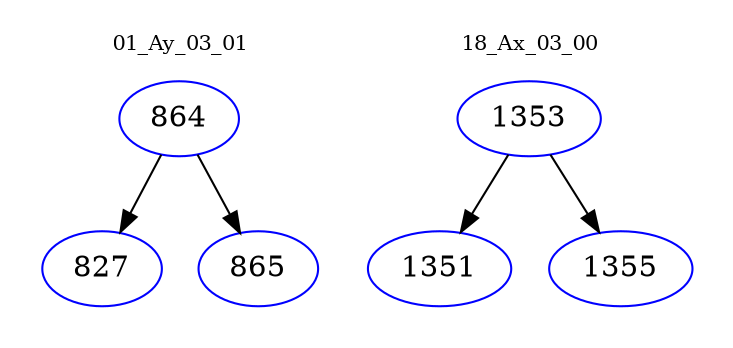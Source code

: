 digraph{
subgraph cluster_0 {
color = white
label = "01_Ay_03_01";
fontsize=10;
T0_864 [label="864", color="blue"]
T0_864 -> T0_827 [color="black"]
T0_827 [label="827", color="blue"]
T0_864 -> T0_865 [color="black"]
T0_865 [label="865", color="blue"]
}
subgraph cluster_1 {
color = white
label = "18_Ax_03_00";
fontsize=10;
T1_1353 [label="1353", color="blue"]
T1_1353 -> T1_1351 [color="black"]
T1_1351 [label="1351", color="blue"]
T1_1353 -> T1_1355 [color="black"]
T1_1355 [label="1355", color="blue"]
}
}
